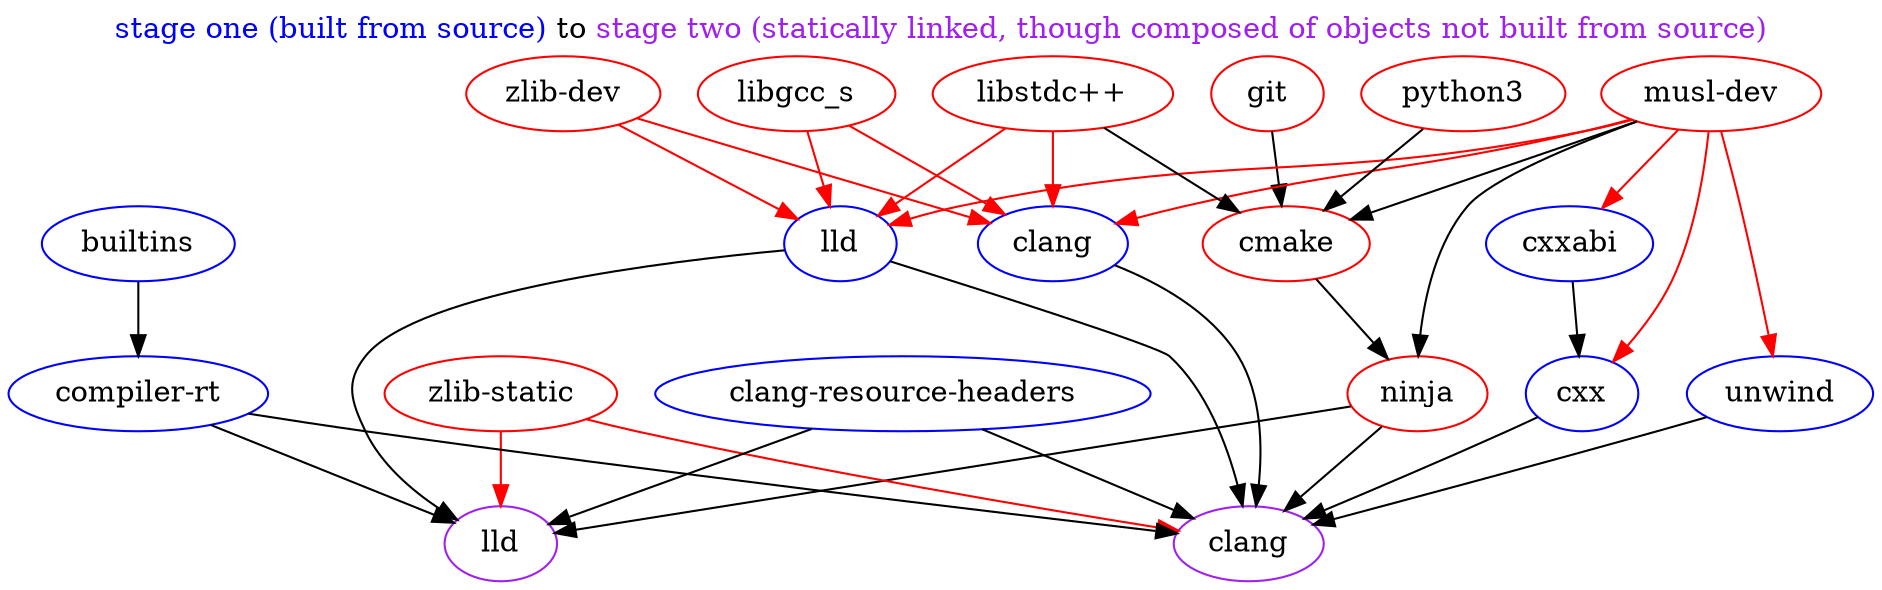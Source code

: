 digraph {
  label=<<FONT COLOR="blue">stage one (built from source) </FONT>to <FONT COLOR="purple">stage two (statically linked, though composed of objects not built from source)</FONT>>
  labelloc=t
  // inputs
  stage_zero_cmake [label="cmake",color=red]
  stage_zero_gcc [label="libgcc_s",color=red]
  stage_zero_git [label="git",color=red]
  stage_zero_musl [label="musl-dev",color=red]
  stage_zero_ninja [label="ninja",color=red]
  stage_zero_python [label="python3",color=red]
  stage_zero_stdcxx [label="libstdc++",color=red]
  stage_zero_zlib [label="zlib-dev",color=red]
  stage_zero_zlib_s [label="zlib-static",color=red]
  stage_one_builtins [label="builtins",color=blue]
  stage_one_clang [label="clang",color=blue]
  stage_one_cxx [label="cxx",color=blue]
  stage_one_cxxabi [label="cxxabi",color=blue]
  stage_one_hdrs [label="clang-resource-headers",color=blue]
  stage_one_lld [label="lld",color=blue]
  stage_one_rtlib [label="compiler-rt",color=blue]
  stage_one_unwind [label="unwind",color=blue]
  // outputs
  stage_two_clang [label="clang",color=purple]
  stage_two_lld [label="lld",color=purple]
  // dependencies (dependee -> dependent; dependent depends on dependee)
  stage_one_builtins -> stage_one_rtlib
  stage_one_clang -> stage_two_clang
  stage_one_cxx -> stage_two_clang
  stage_one_cxxabi -> stage_one_cxx
  stage_one_hdrs -> stage_two_clang
  stage_one_hdrs -> stage_two_lld
  stage_one_lld -> stage_two_clang
  stage_one_lld -> stage_two_lld
  stage_one_rtlib -> stage_two_clang
  stage_one_rtlib -> stage_two_lld
  stage_one_unwind -> stage_two_clang
  stage_zero_cmake -> stage_zero_ninja
  stage_zero_gcc -> stage_one_clang [color=red]
  stage_zero_gcc -> stage_one_lld [color=red]
  stage_zero_git -> stage_zero_cmake
  stage_zero_musl -> stage_one_clang [color=red]
  stage_zero_musl -> stage_one_cxx [color=red]
  stage_zero_musl -> stage_one_cxxabi [color=red]
  stage_zero_musl -> stage_one_lld [color=red]
  stage_zero_musl -> stage_one_unwind [color=red]
  stage_zero_musl -> stage_zero_cmake
  stage_zero_musl -> stage_zero_ninja
  stage_zero_ninja -> stage_two_clang
  stage_zero_ninja -> stage_two_lld
  stage_zero_python -> stage_zero_cmake
  stage_zero_stdcxx -> stage_one_clang [color=red]
  stage_zero_stdcxx -> stage_one_lld [color=red]
  stage_zero_stdcxx -> stage_zero_cmake
  stage_zero_zlib -> stage_one_clang [color=red]
  stage_zero_zlib -> stage_one_lld [color=red]
  stage_zero_zlib_s -> stage_two_clang [color=red]
  stage_zero_zlib_s -> stage_two_lld [color=red]
}
